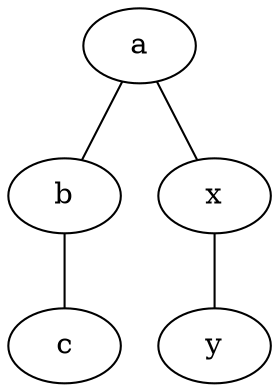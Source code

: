 graph test4295273109 {
       a -- b -- c;
       a --    x -- y [w=-1.257,len=-18446744073709551615];
}


